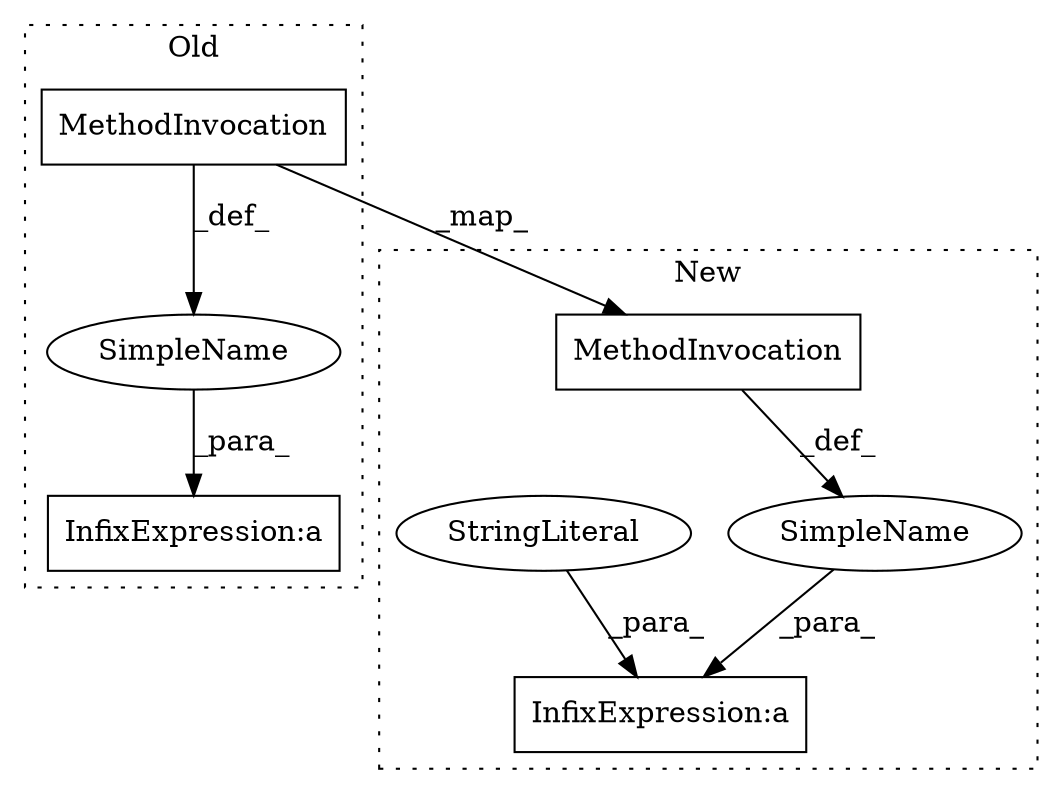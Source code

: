 digraph G {
subgraph cluster0 {
2 [label="MethodInvocation" a="32" s="896,932" l="15,1" shape="box"];
4 [label="SimpleName" a="42" s="" l="" shape="ellipse"];
6 [label="InfixExpression:a" a="27" s="644" l="3" shape="box"];
label = "Old";
style="dotted";
}
subgraph cluster1 {
1 [label="MethodInvocation" a="32" s="714,750" l="15,1" shape="box"];
3 [label="SimpleName" a="42" s="" l="" shape="ellipse"];
5 [label="StringLiteral" a="45" s="695" l="16" shape="ellipse"];
7 [label="InfixExpression:a" a="27" s="711" l="3" shape="box"];
label = "New";
style="dotted";
}
1 -> 3 [label="_def_"];
2 -> 1 [label="_map_"];
2 -> 4 [label="_def_"];
3 -> 7 [label="_para_"];
4 -> 6 [label="_para_"];
5 -> 7 [label="_para_"];
}
